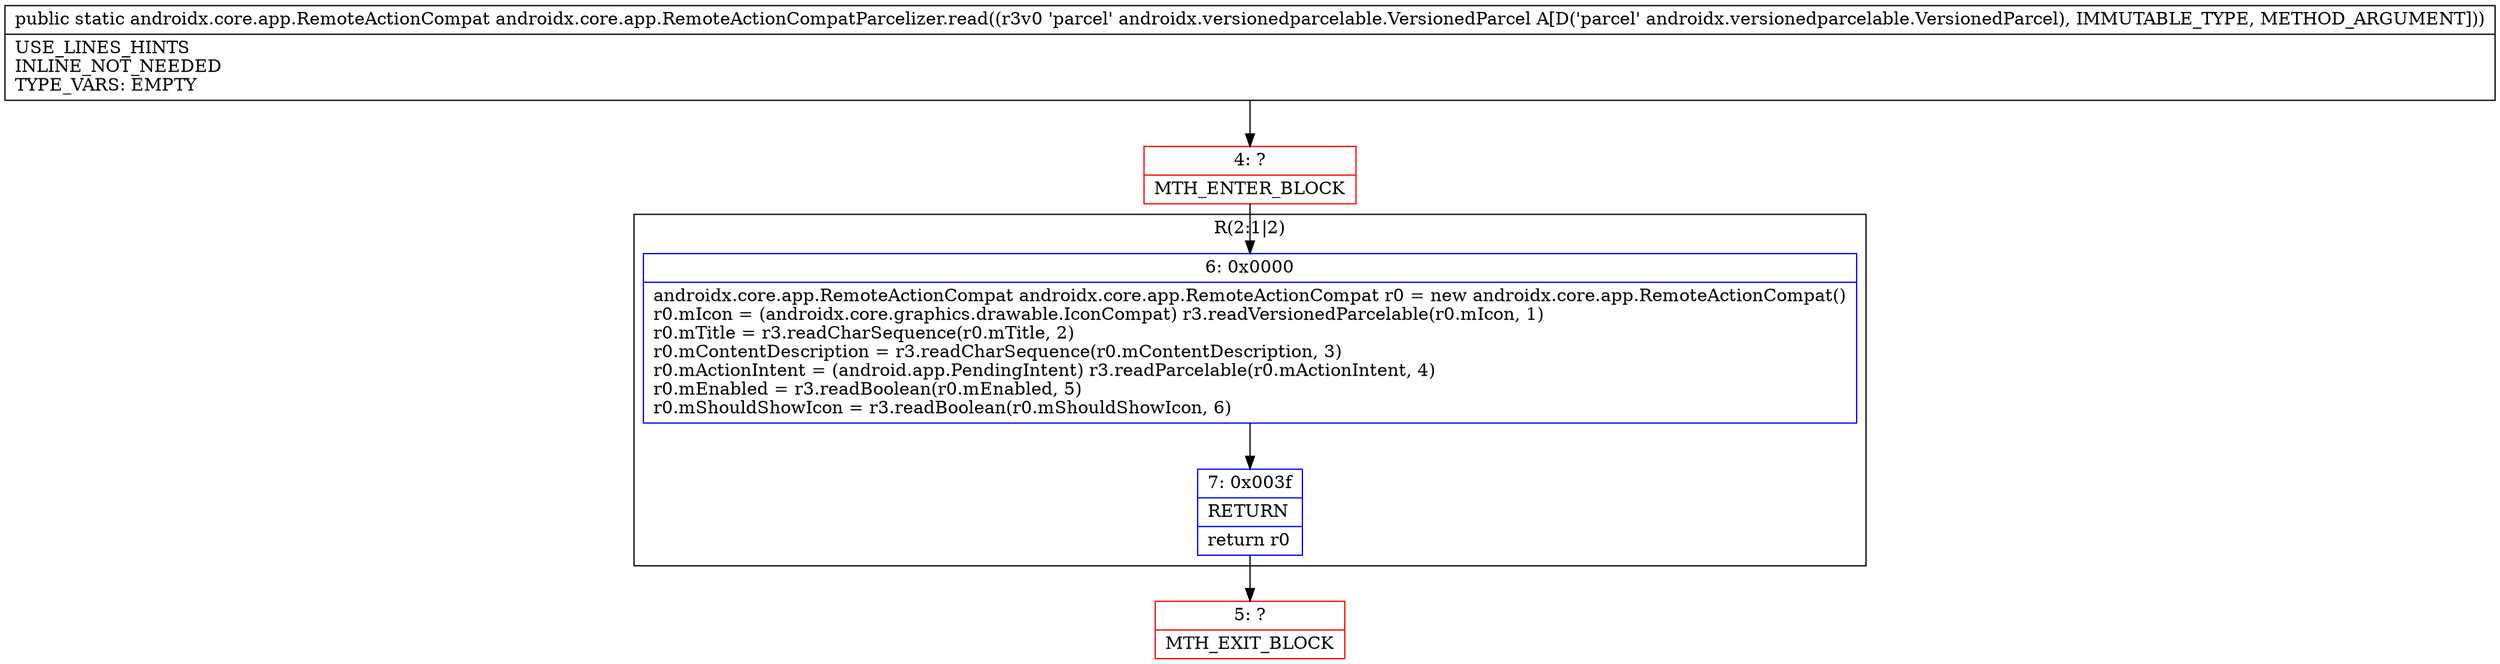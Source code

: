 digraph "CFG forandroidx.core.app.RemoteActionCompatParcelizer.read(Landroidx\/versionedparcelable\/VersionedParcel;)Landroidx\/core\/app\/RemoteActionCompat;" {
subgraph cluster_Region_175607249 {
label = "R(2:1|2)";
node [shape=record,color=blue];
Node_6 [shape=record,label="{6\:\ 0x0000|androidx.core.app.RemoteActionCompat androidx.core.app.RemoteActionCompat r0 = new androidx.core.app.RemoteActionCompat()\lr0.mIcon = (androidx.core.graphics.drawable.IconCompat) r3.readVersionedParcelable(r0.mIcon, 1)\lr0.mTitle = r3.readCharSequence(r0.mTitle, 2)\lr0.mContentDescription = r3.readCharSequence(r0.mContentDescription, 3)\lr0.mActionIntent = (android.app.PendingIntent) r3.readParcelable(r0.mActionIntent, 4)\lr0.mEnabled = r3.readBoolean(r0.mEnabled, 5)\lr0.mShouldShowIcon = r3.readBoolean(r0.mShouldShowIcon, 6)\l}"];
Node_7 [shape=record,label="{7\:\ 0x003f|RETURN\l|return r0\l}"];
}
Node_4 [shape=record,color=red,label="{4\:\ ?|MTH_ENTER_BLOCK\l}"];
Node_5 [shape=record,color=red,label="{5\:\ ?|MTH_EXIT_BLOCK\l}"];
MethodNode[shape=record,label="{public static androidx.core.app.RemoteActionCompat androidx.core.app.RemoteActionCompatParcelizer.read((r3v0 'parcel' androidx.versionedparcelable.VersionedParcel A[D('parcel' androidx.versionedparcelable.VersionedParcel), IMMUTABLE_TYPE, METHOD_ARGUMENT]))  | USE_LINES_HINTS\lINLINE_NOT_NEEDED\lTYPE_VARS: EMPTY\l}"];
MethodNode -> Node_4;Node_6 -> Node_7;
Node_7 -> Node_5;
Node_4 -> Node_6;
}

